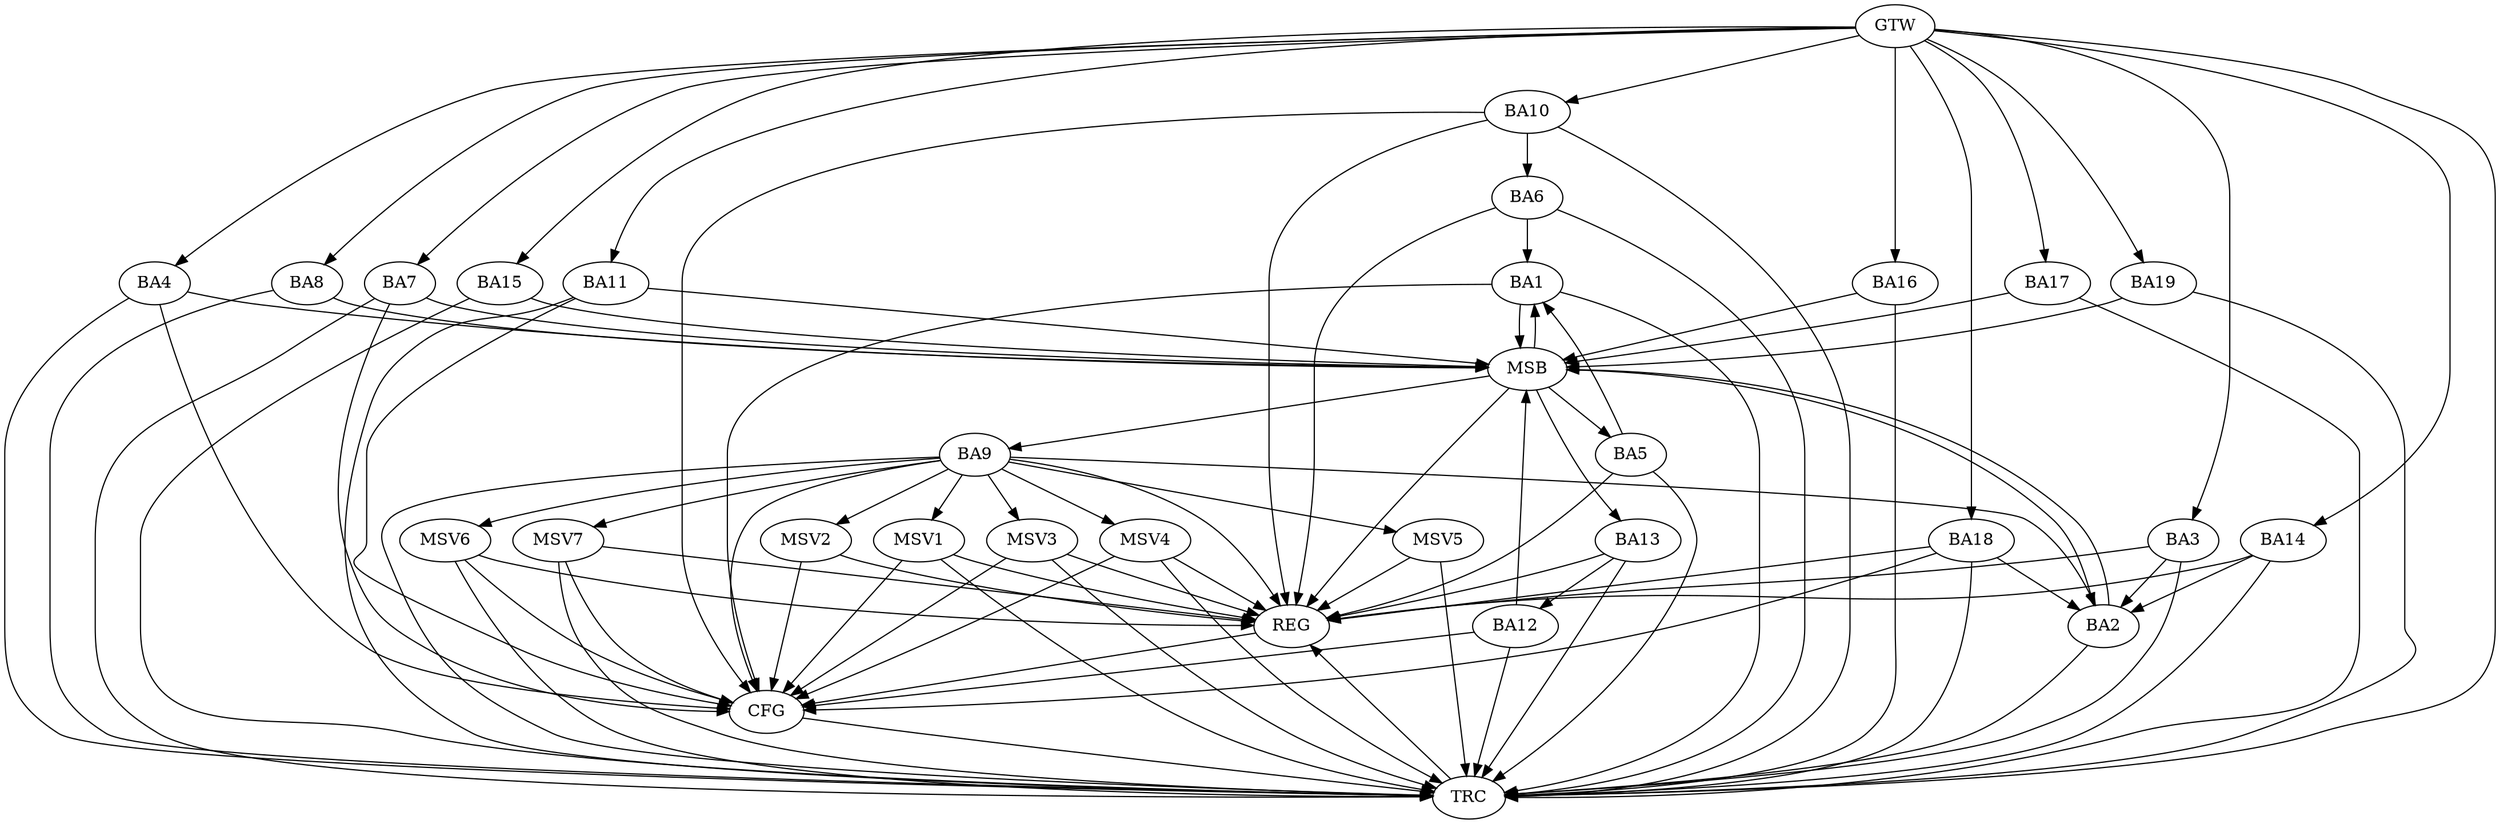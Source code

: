 strict digraph G {
  BA1 [ label="BA1" ];
  BA2 [ label="BA2" ];
  BA3 [ label="BA3" ];
  BA4 [ label="BA4" ];
  BA5 [ label="BA5" ];
  BA6 [ label="BA6" ];
  BA7 [ label="BA7" ];
  BA8 [ label="BA8" ];
  BA9 [ label="BA9" ];
  BA10 [ label="BA10" ];
  BA11 [ label="BA11" ];
  BA12 [ label="BA12" ];
  BA13 [ label="BA13" ];
  BA14 [ label="BA14" ];
  BA15 [ label="BA15" ];
  BA16 [ label="BA16" ];
  BA17 [ label="BA17" ];
  BA18 [ label="BA18" ];
  BA19 [ label="BA19" ];
  GTW [ label="GTW" ];
  REG [ label="REG" ];
  MSB [ label="MSB" ];
  CFG [ label="CFG" ];
  TRC [ label="TRC" ];
  MSV1 [ label="MSV1" ];
  MSV2 [ label="MSV2" ];
  MSV3 [ label="MSV3" ];
  MSV4 [ label="MSV4" ];
  MSV5 [ label="MSV5" ];
  MSV6 [ label="MSV6" ];
  MSV7 [ label="MSV7" ];
  BA3 -> BA2;
  BA5 -> BA1;
  BA6 -> BA1;
  BA9 -> BA2;
  BA10 -> BA6;
  BA13 -> BA12;
  BA14 -> BA2;
  BA18 -> BA2;
  GTW -> BA3;
  GTW -> BA4;
  GTW -> BA7;
  GTW -> BA8;
  GTW -> BA10;
  GTW -> BA11;
  GTW -> BA14;
  GTW -> BA15;
  GTW -> BA16;
  GTW -> BA17;
  GTW -> BA18;
  GTW -> BA19;
  BA3 -> REG;
  BA5 -> REG;
  BA6 -> REG;
  BA9 -> REG;
  BA10 -> REG;
  BA13 -> REG;
  BA14 -> REG;
  BA18 -> REG;
  BA1 -> MSB;
  MSB -> BA2;
  MSB -> REG;
  BA2 -> MSB;
  MSB -> BA1;
  BA4 -> MSB;
  BA7 -> MSB;
  BA8 -> MSB;
  BA11 -> MSB;
  MSB -> BA5;
  BA12 -> MSB;
  BA15 -> MSB;
  MSB -> BA9;
  BA16 -> MSB;
  BA17 -> MSB;
  MSB -> BA13;
  BA19 -> MSB;
  BA7 -> CFG;
  BA11 -> CFG;
  BA4 -> CFG;
  BA1 -> CFG;
  BA18 -> CFG;
  BA12 -> CFG;
  BA10 -> CFG;
  BA9 -> CFG;
  REG -> CFG;
  BA1 -> TRC;
  BA2 -> TRC;
  BA3 -> TRC;
  BA4 -> TRC;
  BA5 -> TRC;
  BA6 -> TRC;
  BA7 -> TRC;
  BA8 -> TRC;
  BA9 -> TRC;
  BA10 -> TRC;
  BA11 -> TRC;
  BA12 -> TRC;
  BA13 -> TRC;
  BA14 -> TRC;
  BA15 -> TRC;
  BA16 -> TRC;
  BA17 -> TRC;
  BA18 -> TRC;
  BA19 -> TRC;
  GTW -> TRC;
  CFG -> TRC;
  TRC -> REG;
  BA9 -> MSV1;
  MSV1 -> REG;
  MSV1 -> TRC;
  MSV1 -> CFG;
  BA9 -> MSV2;
  MSV2 -> REG;
  MSV2 -> CFG;
  BA9 -> MSV3;
  MSV3 -> REG;
  MSV3 -> TRC;
  MSV3 -> CFG;
  BA9 -> MSV4;
  MSV4 -> REG;
  MSV4 -> TRC;
  MSV4 -> CFG;
  BA9 -> MSV5;
  MSV5 -> REG;
  MSV5 -> TRC;
  BA9 -> MSV6;
  MSV6 -> REG;
  MSV6 -> TRC;
  MSV6 -> CFG;
  BA9 -> MSV7;
  MSV7 -> REG;
  MSV7 -> TRC;
  MSV7 -> CFG;
}
